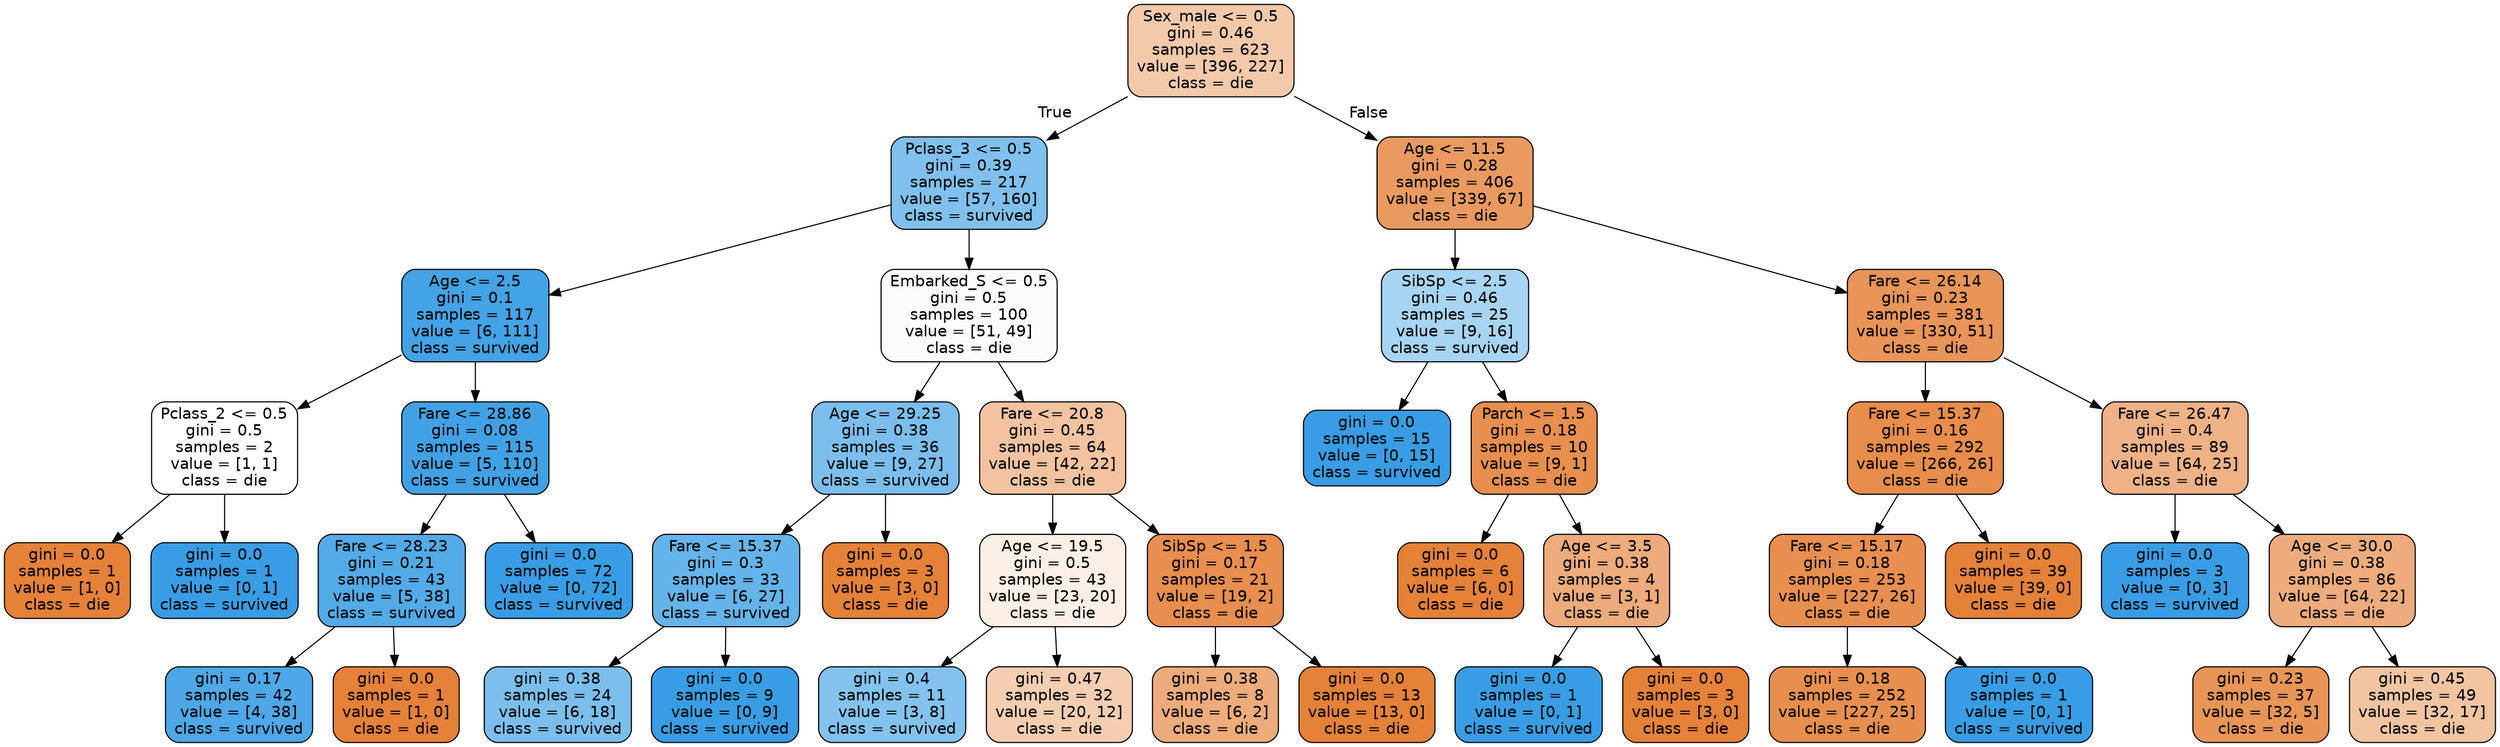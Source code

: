 digraph Tree {
node [shape=box, style="filled, rounded", color="black", fontname="helvetica"] ;
edge [fontname="helvetica"] ;
0 [label="Sex_male <= 0.5\ngini = 0.46\nsamples = 623\nvalue = [396, 227]\nclass = die", fillcolor="#f4c9aa"] ;
1 [label="Pclass_3 <= 0.5\ngini = 0.39\nsamples = 217\nvalue = [57, 160]\nclass = survived", fillcolor="#80c0ee"] ;
0 -> 1 [labeldistance=2.5, labelangle=45, headlabel="True"] ;
2 [label="Age <= 2.5\ngini = 0.1\nsamples = 117\nvalue = [6, 111]\nclass = survived", fillcolor="#44a2e6"] ;
1 -> 2 ;
3 [label="Pclass_2 <= 0.5\ngini = 0.5\nsamples = 2\nvalue = [1, 1]\nclass = die", fillcolor="#ffffff"] ;
2 -> 3 ;
4 [label="gini = 0.0\nsamples = 1\nvalue = [1, 0]\nclass = die", fillcolor="#e58139"] ;
3 -> 4 ;
5 [label="gini = 0.0\nsamples = 1\nvalue = [0, 1]\nclass = survived", fillcolor="#399de5"] ;
3 -> 5 ;
6 [label="Fare <= 28.86\ngini = 0.08\nsamples = 115\nvalue = [5, 110]\nclass = survived", fillcolor="#42a1e6"] ;
2 -> 6 ;
7 [label="Fare <= 28.23\ngini = 0.21\nsamples = 43\nvalue = [5, 38]\nclass = survived", fillcolor="#53aae8"] ;
6 -> 7 ;
8 [label="gini = 0.17\nsamples = 42\nvalue = [4, 38]\nclass = survived", fillcolor="#4ea7e8"] ;
7 -> 8 ;
9 [label="gini = 0.0\nsamples = 1\nvalue = [1, 0]\nclass = die", fillcolor="#e58139"] ;
7 -> 9 ;
10 [label="gini = 0.0\nsamples = 72\nvalue = [0, 72]\nclass = survived", fillcolor="#399de5"] ;
6 -> 10 ;
11 [label="Embarked_S <= 0.5\ngini = 0.5\nsamples = 100\nvalue = [51, 49]\nclass = die", fillcolor="#fefaf7"] ;
1 -> 11 ;
12 [label="Age <= 29.25\ngini = 0.38\nsamples = 36\nvalue = [9, 27]\nclass = survived", fillcolor="#7bbeee"] ;
11 -> 12 ;
13 [label="Fare <= 15.37\ngini = 0.3\nsamples = 33\nvalue = [6, 27]\nclass = survived", fillcolor="#65b3eb"] ;
12 -> 13 ;
14 [label="gini = 0.38\nsamples = 24\nvalue = [6, 18]\nclass = survived", fillcolor="#7bbeee"] ;
13 -> 14 ;
15 [label="gini = 0.0\nsamples = 9\nvalue = [0, 9]\nclass = survived", fillcolor="#399de5"] ;
13 -> 15 ;
16 [label="gini = 0.0\nsamples = 3\nvalue = [3, 0]\nclass = die", fillcolor="#e58139"] ;
12 -> 16 ;
17 [label="Fare <= 20.8\ngini = 0.45\nsamples = 64\nvalue = [42, 22]\nclass = die", fillcolor="#f3c3a1"] ;
11 -> 17 ;
18 [label="Age <= 19.5\ngini = 0.5\nsamples = 43\nvalue = [23, 20]\nclass = die", fillcolor="#fcefe5"] ;
17 -> 18 ;
19 [label="gini = 0.4\nsamples = 11\nvalue = [3, 8]\nclass = survived", fillcolor="#83c2ef"] ;
18 -> 19 ;
20 [label="gini = 0.47\nsamples = 32\nvalue = [20, 12]\nclass = die", fillcolor="#f5cdb0"] ;
18 -> 20 ;
21 [label="SibSp <= 1.5\ngini = 0.17\nsamples = 21\nvalue = [19, 2]\nclass = die", fillcolor="#e88e4e"] ;
17 -> 21 ;
22 [label="gini = 0.38\nsamples = 8\nvalue = [6, 2]\nclass = die", fillcolor="#eeab7b"] ;
21 -> 22 ;
23 [label="gini = 0.0\nsamples = 13\nvalue = [13, 0]\nclass = die", fillcolor="#e58139"] ;
21 -> 23 ;
24 [label="Age <= 11.5\ngini = 0.28\nsamples = 406\nvalue = [339, 67]\nclass = die", fillcolor="#ea9a60"] ;
0 -> 24 [labeldistance=2.5, labelangle=-45, headlabel="False"] ;
25 [label="SibSp <= 2.5\ngini = 0.46\nsamples = 25\nvalue = [9, 16]\nclass = survived", fillcolor="#a8d4f4"] ;
24 -> 25 ;
26 [label="gini = 0.0\nsamples = 15\nvalue = [0, 15]\nclass = survived", fillcolor="#399de5"] ;
25 -> 26 ;
27 [label="Parch <= 1.5\ngini = 0.18\nsamples = 10\nvalue = [9, 1]\nclass = die", fillcolor="#e88f4f"] ;
25 -> 27 ;
28 [label="gini = 0.0\nsamples = 6\nvalue = [6, 0]\nclass = die", fillcolor="#e58139"] ;
27 -> 28 ;
29 [label="Age <= 3.5\ngini = 0.38\nsamples = 4\nvalue = [3, 1]\nclass = die", fillcolor="#eeab7b"] ;
27 -> 29 ;
30 [label="gini = 0.0\nsamples = 1\nvalue = [0, 1]\nclass = survived", fillcolor="#399de5"] ;
29 -> 30 ;
31 [label="gini = 0.0\nsamples = 3\nvalue = [3, 0]\nclass = die", fillcolor="#e58139"] ;
29 -> 31 ;
32 [label="Fare <= 26.14\ngini = 0.23\nsamples = 381\nvalue = [330, 51]\nclass = die", fillcolor="#e99458"] ;
24 -> 32 ;
33 [label="Fare <= 15.37\ngini = 0.16\nsamples = 292\nvalue = [266, 26]\nclass = die", fillcolor="#e88d4c"] ;
32 -> 33 ;
34 [label="Fare <= 15.17\ngini = 0.18\nsamples = 253\nvalue = [227, 26]\nclass = die", fillcolor="#e88f50"] ;
33 -> 34 ;
35 [label="gini = 0.18\nsamples = 252\nvalue = [227, 25]\nclass = die", fillcolor="#e88f4f"] ;
34 -> 35 ;
36 [label="gini = 0.0\nsamples = 1\nvalue = [0, 1]\nclass = survived", fillcolor="#399de5"] ;
34 -> 36 ;
37 [label="gini = 0.0\nsamples = 39\nvalue = [39, 0]\nclass = die", fillcolor="#e58139"] ;
33 -> 37 ;
38 [label="Fare <= 26.47\ngini = 0.4\nsamples = 89\nvalue = [64, 25]\nclass = die", fillcolor="#efb286"] ;
32 -> 38 ;
39 [label="gini = 0.0\nsamples = 3\nvalue = [0, 3]\nclass = survived", fillcolor="#399de5"] ;
38 -> 39 ;
40 [label="Age <= 30.0\ngini = 0.38\nsamples = 86\nvalue = [64, 22]\nclass = die", fillcolor="#eeac7d"] ;
38 -> 40 ;
41 [label="gini = 0.23\nsamples = 37\nvalue = [32, 5]\nclass = die", fillcolor="#e99558"] ;
40 -> 41 ;
42 [label="gini = 0.45\nsamples = 49\nvalue = [32, 17]\nclass = die", fillcolor="#f3c4a2"] ;
40 -> 42 ;
}